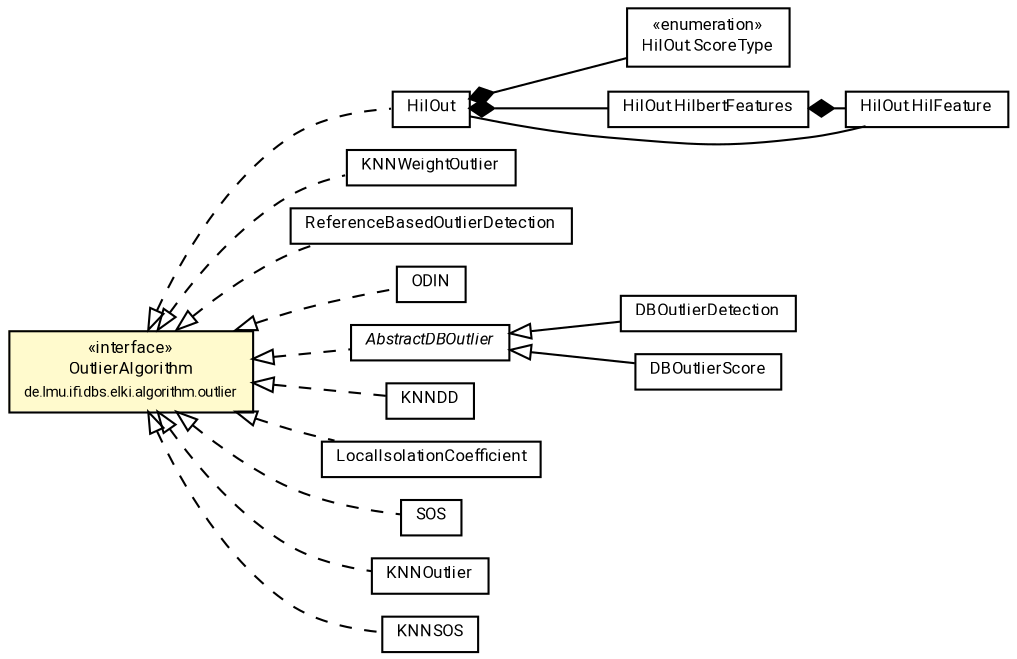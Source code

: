 #!/usr/local/bin/dot
#
# Class diagram 
# Generated by UMLGraph version R5_7_2-60-g0e99a6 (http://www.spinellis.gr/umlgraph/)
#

digraph G {
	graph [fontnames="svg"]
	edge [fontname="Roboto",fontsize=7,labelfontname="Roboto",labelfontsize=7,color="black"];
	node [fontname="Roboto",fontcolor="black",fontsize=8,shape=plaintext,margin=0,width=0,height=0];
	nodesep=0.15;
	ranksep=0.25;
	rankdir=LR;
	// de.lmu.ifi.dbs.elki.algorithm.outlier.OutlierAlgorithm
	c783034 [label=<<table title="de.lmu.ifi.dbs.elki.algorithm.outlier.OutlierAlgorithm" border="0" cellborder="1" cellspacing="0" cellpadding="2" bgcolor="LemonChiffon" href="../OutlierAlgorithm.html" target="_parent">
		<tr><td><table border="0" cellspacing="0" cellpadding="1">
		<tr><td align="center" balign="center"> &#171;interface&#187; </td></tr>
		<tr><td align="center" balign="center"> <font face="Roboto">OutlierAlgorithm</font> </td></tr>
		<tr><td align="center" balign="center"> <font face="Roboto" point-size="7.0">de.lmu.ifi.dbs.elki.algorithm.outlier</font> </td></tr>
		</table></td></tr>
		</table>>, URL="../OutlierAlgorithm.html"];
	// de.lmu.ifi.dbs.elki.algorithm.outlier.distance.HilOut<O extends de.lmu.ifi.dbs.elki.data.NumberVector>
	c783041 [label=<<table title="de.lmu.ifi.dbs.elki.algorithm.outlier.distance.HilOut" border="0" cellborder="1" cellspacing="0" cellpadding="2" href="HilOut.html" target="_parent">
		<tr><td><table border="0" cellspacing="0" cellpadding="1">
		<tr><td align="center" balign="center"> <font face="Roboto">HilOut</font> </td></tr>
		</table></td></tr>
		</table>>, URL="HilOut.html"];
	// de.lmu.ifi.dbs.elki.algorithm.outlier.distance.HilOut.ScoreType
	c783042 [label=<<table title="de.lmu.ifi.dbs.elki.algorithm.outlier.distance.HilOut.ScoreType" border="0" cellborder="1" cellspacing="0" cellpadding="2" href="HilOut.ScoreType.html" target="_parent">
		<tr><td><table border="0" cellspacing="0" cellpadding="1">
		<tr><td align="center" balign="center"> &#171;enumeration&#187; </td></tr>
		<tr><td align="center" balign="center"> <font face="Roboto">HilOut.ScoreType</font> </td></tr>
		</table></td></tr>
		</table>>, URL="HilOut.ScoreType.html"];
	// de.lmu.ifi.dbs.elki.algorithm.outlier.distance.HilOut<O extends de.lmu.ifi.dbs.elki.data.NumberVector>.HilbertFeatures
	c783043 [label=<<table title="de.lmu.ifi.dbs.elki.algorithm.outlier.distance.HilOut.HilbertFeatures" border="0" cellborder="1" cellspacing="0" cellpadding="2" href="HilOut.HilbertFeatures.html" target="_parent">
		<tr><td><table border="0" cellspacing="0" cellpadding="1">
		<tr><td align="center" balign="center"> <font face="Roboto">HilOut.HilbertFeatures</font> </td></tr>
		</table></td></tr>
		</table>>, URL="HilOut.HilbertFeatures.html"];
	// de.lmu.ifi.dbs.elki.algorithm.outlier.distance.HilOut.HilFeature
	c783044 [label=<<table title="de.lmu.ifi.dbs.elki.algorithm.outlier.distance.HilOut.HilFeature" border="0" cellborder="1" cellspacing="0" cellpadding="2" href="HilOut.HilFeature.html" target="_parent">
		<tr><td><table border="0" cellspacing="0" cellpadding="1">
		<tr><td align="center" balign="center"> <font face="Roboto">HilOut.HilFeature</font> </td></tr>
		</table></td></tr>
		</table>>, URL="HilOut.HilFeature.html"];
	// de.lmu.ifi.dbs.elki.algorithm.outlier.distance.KNNWeightOutlier<O>
	c783046 [label=<<table title="de.lmu.ifi.dbs.elki.algorithm.outlier.distance.KNNWeightOutlier" border="0" cellborder="1" cellspacing="0" cellpadding="2" href="KNNWeightOutlier.html" target="_parent">
		<tr><td><table border="0" cellspacing="0" cellpadding="1">
		<tr><td align="center" balign="center"> <font face="Roboto">KNNWeightOutlier</font> </td></tr>
		</table></td></tr>
		</table>>, URL="KNNWeightOutlier.html"];
	// de.lmu.ifi.dbs.elki.algorithm.outlier.distance.ReferenceBasedOutlierDetection
	c783048 [label=<<table title="de.lmu.ifi.dbs.elki.algorithm.outlier.distance.ReferenceBasedOutlierDetection" border="0" cellborder="1" cellspacing="0" cellpadding="2" href="ReferenceBasedOutlierDetection.html" target="_parent">
		<tr><td><table border="0" cellspacing="0" cellpadding="1">
		<tr><td align="center" balign="center"> <font face="Roboto">ReferenceBasedOutlierDetection</font> </td></tr>
		</table></td></tr>
		</table>>, URL="ReferenceBasedOutlierDetection.html"];
	// de.lmu.ifi.dbs.elki.algorithm.outlier.distance.ODIN<O>
	c783050 [label=<<table title="de.lmu.ifi.dbs.elki.algorithm.outlier.distance.ODIN" border="0" cellborder="1" cellspacing="0" cellpadding="2" href="ODIN.html" target="_parent">
		<tr><td><table border="0" cellspacing="0" cellpadding="1">
		<tr><td align="center" balign="center"> <font face="Roboto">ODIN</font> </td></tr>
		</table></td></tr>
		</table>>, URL="ODIN.html"];
	// de.lmu.ifi.dbs.elki.algorithm.outlier.distance.AbstractDBOutlier<O>
	c783058 [label=<<table title="de.lmu.ifi.dbs.elki.algorithm.outlier.distance.AbstractDBOutlier" border="0" cellborder="1" cellspacing="0" cellpadding="2" href="AbstractDBOutlier.html" target="_parent">
		<tr><td><table border="0" cellspacing="0" cellpadding="1">
		<tr><td align="center" balign="center"> <font face="Roboto"><i>AbstractDBOutlier</i></font> </td></tr>
		</table></td></tr>
		</table>>, URL="AbstractDBOutlier.html"];
	// de.lmu.ifi.dbs.elki.algorithm.outlier.distance.KNNDD<O>
	c783060 [label=<<table title="de.lmu.ifi.dbs.elki.algorithm.outlier.distance.KNNDD" border="0" cellborder="1" cellspacing="0" cellpadding="2" href="KNNDD.html" target="_parent">
		<tr><td><table border="0" cellspacing="0" cellpadding="1">
		<tr><td align="center" balign="center"> <font face="Roboto">KNNDD</font> </td></tr>
		</table></td></tr>
		</table>>, URL="KNNDD.html"];
	// de.lmu.ifi.dbs.elki.algorithm.outlier.distance.DBOutlierDetection<O>
	c783062 [label=<<table title="de.lmu.ifi.dbs.elki.algorithm.outlier.distance.DBOutlierDetection" border="0" cellborder="1" cellspacing="0" cellpadding="2" href="DBOutlierDetection.html" target="_parent">
		<tr><td><table border="0" cellspacing="0" cellpadding="1">
		<tr><td align="center" balign="center"> <font face="Roboto">DBOutlierDetection</font> </td></tr>
		</table></td></tr>
		</table>>, URL="DBOutlierDetection.html"];
	// de.lmu.ifi.dbs.elki.algorithm.outlier.distance.LocalIsolationCoefficient<O>
	c783064 [label=<<table title="de.lmu.ifi.dbs.elki.algorithm.outlier.distance.LocalIsolationCoefficient" border="0" cellborder="1" cellspacing="0" cellpadding="2" href="LocalIsolationCoefficient.html" target="_parent">
		<tr><td><table border="0" cellspacing="0" cellpadding="1">
		<tr><td align="center" balign="center"> <font face="Roboto">LocalIsolationCoefficient</font> </td></tr>
		</table></td></tr>
		</table>>, URL="LocalIsolationCoefficient.html"];
	// de.lmu.ifi.dbs.elki.algorithm.outlier.distance.SOS<O>
	c783066 [label=<<table title="de.lmu.ifi.dbs.elki.algorithm.outlier.distance.SOS" border="0" cellborder="1" cellspacing="0" cellpadding="2" href="SOS.html" target="_parent">
		<tr><td><table border="0" cellspacing="0" cellpadding="1">
		<tr><td align="center" balign="center"> <font face="Roboto">SOS</font> </td></tr>
		</table></td></tr>
		</table>>, URL="SOS.html"];
	// de.lmu.ifi.dbs.elki.algorithm.outlier.distance.DBOutlierScore<O>
	c783068 [label=<<table title="de.lmu.ifi.dbs.elki.algorithm.outlier.distance.DBOutlierScore" border="0" cellborder="1" cellspacing="0" cellpadding="2" href="DBOutlierScore.html" target="_parent">
		<tr><td><table border="0" cellspacing="0" cellpadding="1">
		<tr><td align="center" balign="center"> <font face="Roboto">DBOutlierScore</font> </td></tr>
		</table></td></tr>
		</table>>, URL="DBOutlierScore.html"];
	// de.lmu.ifi.dbs.elki.algorithm.outlier.distance.KNNOutlier<O>
	c783070 [label=<<table title="de.lmu.ifi.dbs.elki.algorithm.outlier.distance.KNNOutlier" border="0" cellborder="1" cellspacing="0" cellpadding="2" href="KNNOutlier.html" target="_parent">
		<tr><td><table border="0" cellspacing="0" cellpadding="1">
		<tr><td align="center" balign="center"> <font face="Roboto">KNNOutlier</font> </td></tr>
		</table></td></tr>
		</table>>, URL="KNNOutlier.html"];
	// de.lmu.ifi.dbs.elki.algorithm.outlier.distance.KNNSOS<O>
	c783072 [label=<<table title="de.lmu.ifi.dbs.elki.algorithm.outlier.distance.KNNSOS" border="0" cellborder="1" cellspacing="0" cellpadding="2" href="KNNSOS.html" target="_parent">
		<tr><td><table border="0" cellspacing="0" cellpadding="1">
		<tr><td align="center" balign="center"> <font face="Roboto">KNNSOS</font> </td></tr>
		</table></td></tr>
		</table>>, URL="KNNSOS.html"];
	// de.lmu.ifi.dbs.elki.algorithm.outlier.distance.HilOut<O extends de.lmu.ifi.dbs.elki.data.NumberVector> implements de.lmu.ifi.dbs.elki.algorithm.outlier.OutlierAlgorithm
	c783034 -> c783041 [arrowtail=empty,style=dashed,dir=back,weight=9];
	// de.lmu.ifi.dbs.elki.algorithm.outlier.distance.HilOut<O extends de.lmu.ifi.dbs.elki.data.NumberVector> composed de.lmu.ifi.dbs.elki.algorithm.outlier.distance.HilOut<O extends de.lmu.ifi.dbs.elki.data.NumberVector>.HilbertFeatures
	c783041 -> c783043 [arrowhead=none,arrowtail=diamond,dir=back,weight=6];
	// de.lmu.ifi.dbs.elki.algorithm.outlier.distance.HilOut<O extends de.lmu.ifi.dbs.elki.data.NumberVector> composed de.lmu.ifi.dbs.elki.algorithm.outlier.distance.HilOut.ScoreType
	c783041 -> c783042 [arrowhead=none,arrowtail=diamond,dir=back,weight=6];
	// de.lmu.ifi.dbs.elki.algorithm.outlier.distance.HilOut<O extends de.lmu.ifi.dbs.elki.data.NumberVector> assoc de.lmu.ifi.dbs.elki.algorithm.outlier.distance.HilOut.HilFeature
	c783041 -> c783044 [arrowhead=none,weight=2];
	// de.lmu.ifi.dbs.elki.algorithm.outlier.distance.HilOut<O extends de.lmu.ifi.dbs.elki.data.NumberVector>.HilbertFeatures composed de.lmu.ifi.dbs.elki.algorithm.outlier.distance.HilOut.HilFeature
	c783043 -> c783044 [arrowhead=none,arrowtail=diamond,dir=back,weight=6];
	// de.lmu.ifi.dbs.elki.algorithm.outlier.distance.KNNWeightOutlier<O> implements de.lmu.ifi.dbs.elki.algorithm.outlier.OutlierAlgorithm
	c783034 -> c783046 [arrowtail=empty,style=dashed,dir=back,weight=9];
	// de.lmu.ifi.dbs.elki.algorithm.outlier.distance.ReferenceBasedOutlierDetection implements de.lmu.ifi.dbs.elki.algorithm.outlier.OutlierAlgorithm
	c783034 -> c783048 [arrowtail=empty,style=dashed,dir=back,weight=9];
	// de.lmu.ifi.dbs.elki.algorithm.outlier.distance.ODIN<O> implements de.lmu.ifi.dbs.elki.algorithm.outlier.OutlierAlgorithm
	c783034 -> c783050 [arrowtail=empty,style=dashed,dir=back,weight=9];
	// de.lmu.ifi.dbs.elki.algorithm.outlier.distance.AbstractDBOutlier<O> implements de.lmu.ifi.dbs.elki.algorithm.outlier.OutlierAlgorithm
	c783034 -> c783058 [arrowtail=empty,style=dashed,dir=back,weight=9];
	// de.lmu.ifi.dbs.elki.algorithm.outlier.distance.KNNDD<O> implements de.lmu.ifi.dbs.elki.algorithm.outlier.OutlierAlgorithm
	c783034 -> c783060 [arrowtail=empty,style=dashed,dir=back,weight=9];
	// de.lmu.ifi.dbs.elki.algorithm.outlier.distance.DBOutlierDetection<O> extends de.lmu.ifi.dbs.elki.algorithm.outlier.distance.AbstractDBOutlier<O>
	c783058 -> c783062 [arrowtail=empty,dir=back,weight=10];
	// de.lmu.ifi.dbs.elki.algorithm.outlier.distance.LocalIsolationCoefficient<O> implements de.lmu.ifi.dbs.elki.algorithm.outlier.OutlierAlgorithm
	c783034 -> c783064 [arrowtail=empty,style=dashed,dir=back,weight=9];
	// de.lmu.ifi.dbs.elki.algorithm.outlier.distance.SOS<O> implements de.lmu.ifi.dbs.elki.algorithm.outlier.OutlierAlgorithm
	c783034 -> c783066 [arrowtail=empty,style=dashed,dir=back,weight=9];
	// de.lmu.ifi.dbs.elki.algorithm.outlier.distance.DBOutlierScore<O> extends de.lmu.ifi.dbs.elki.algorithm.outlier.distance.AbstractDBOutlier<O>
	c783058 -> c783068 [arrowtail=empty,dir=back,weight=10];
	// de.lmu.ifi.dbs.elki.algorithm.outlier.distance.KNNOutlier<O> implements de.lmu.ifi.dbs.elki.algorithm.outlier.OutlierAlgorithm
	c783034 -> c783070 [arrowtail=empty,style=dashed,dir=back,weight=9];
	// de.lmu.ifi.dbs.elki.algorithm.outlier.distance.KNNSOS<O> implements de.lmu.ifi.dbs.elki.algorithm.outlier.OutlierAlgorithm
	c783034 -> c783072 [arrowtail=empty,style=dashed,dir=back,weight=9];
}

